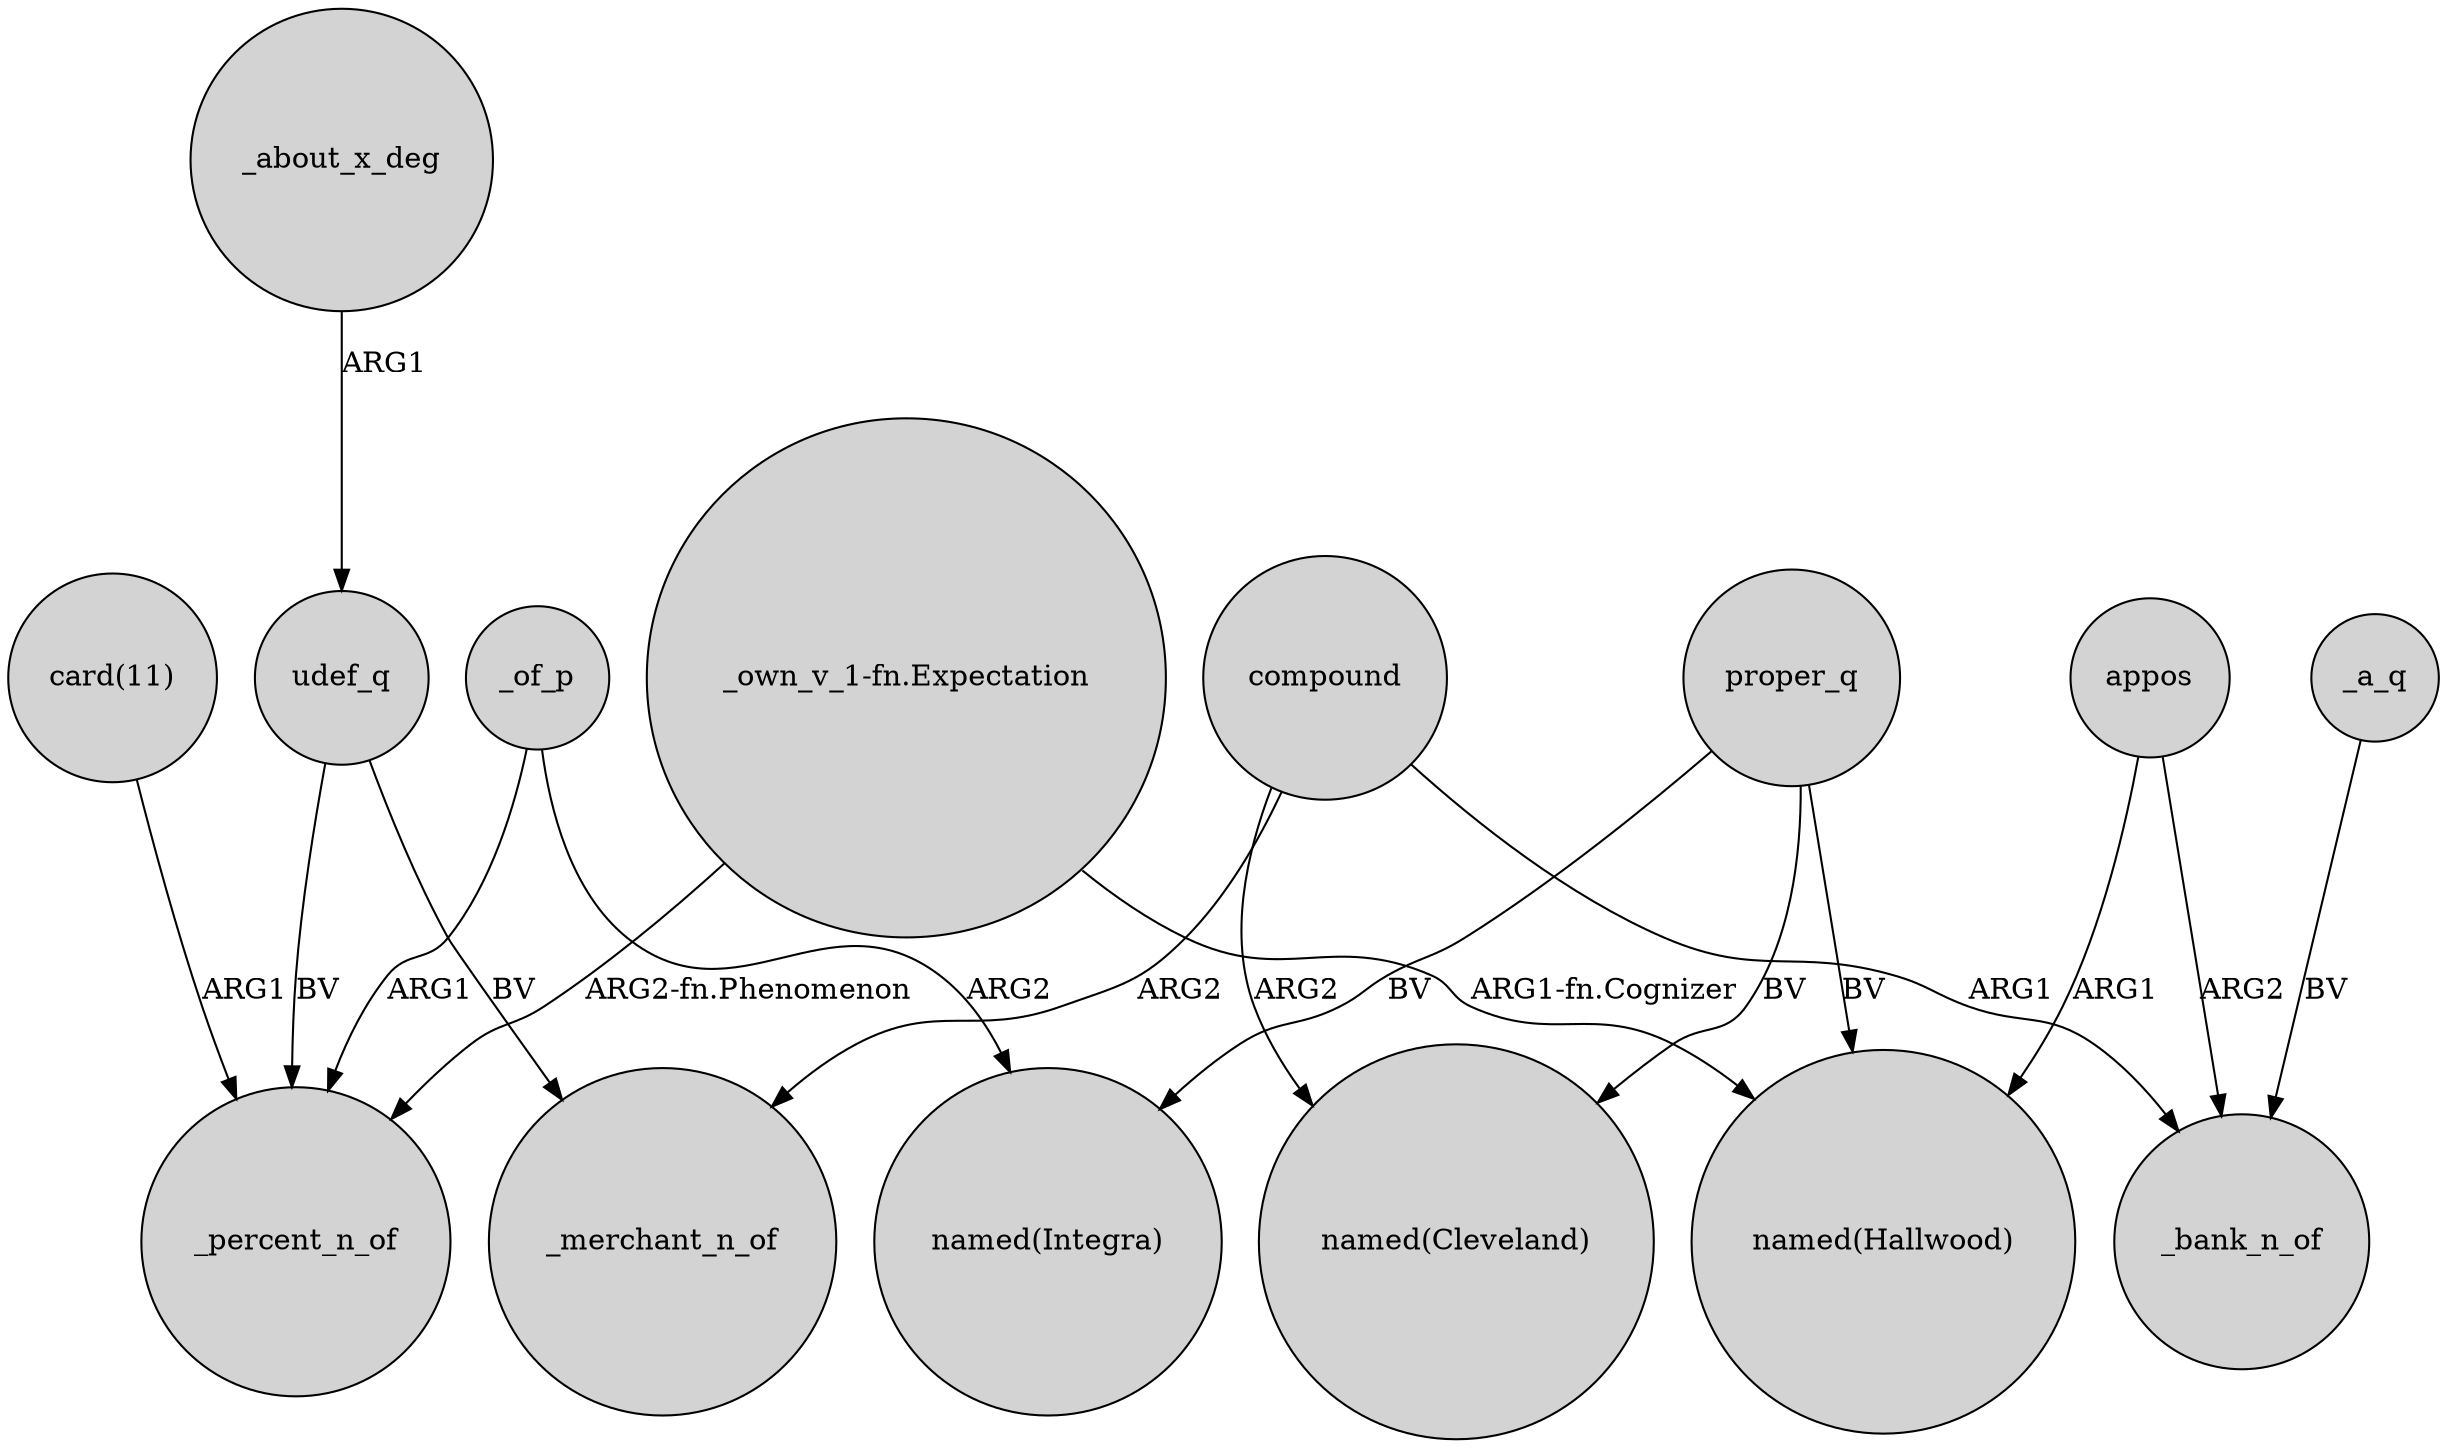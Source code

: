 digraph {
	node [shape=circle style=filled]
	"_own_v_1-fn.Expectation" -> _percent_n_of [label="ARG2-fn.Phenomenon"]
	proper_q -> "named(Cleveland)" [label=BV]
	appos -> "named(Hallwood)" [label=ARG1]
	udef_q -> _percent_n_of [label=BV]
	appos -> _bank_n_of [label=ARG2]
	proper_q -> "named(Hallwood)" [label=BV]
	compound -> _bank_n_of [label=ARG1]
	compound -> "named(Cleveland)" [label=ARG2]
	_a_q -> _bank_n_of [label=BV]
	_about_x_deg -> udef_q [label=ARG1]
	_of_p -> "named(Integra)" [label=ARG2]
	_of_p -> _percent_n_of [label=ARG1]
	proper_q -> "named(Integra)" [label=BV]
	compound -> _merchant_n_of [label=ARG2]
	udef_q -> _merchant_n_of [label=BV]
	"_own_v_1-fn.Expectation" -> "named(Hallwood)" [label="ARG1-fn.Cognizer"]
	"card(11)" -> _percent_n_of [label=ARG1]
}
